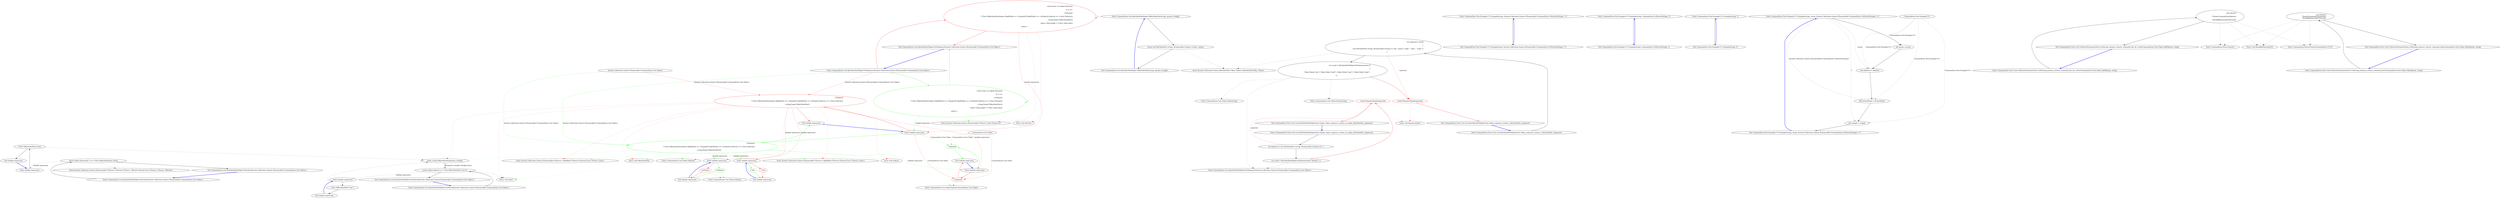 digraph  {
n43 [label="System.Collections.Generic.IEnumerable<CommandLine.Core.Token>", span=""];
n44 [label="CommandLine.Core.Token", span=""];
n0 [label="Entry CommandLine.Core.KeyValuePairHelper.ForSwitch(System.Collections.Generic.IEnumerable<CommandLine.Core.Token>)", span="10-10", cluster="CommandLine.Core.KeyValuePairHelper.ForSwitch(System.Collections.Generic.IEnumerable<CommandLine.Core.Token>)"];
n1 [label="return tokens.Select(t => t.Text.ToKeyValuePair(''true''));", span="13-13", cluster="CommandLine.Core.KeyValuePairHelper.ForSwitch(System.Collections.Generic.IEnumerable<CommandLine.Core.Token>)"];
n2 [label="Exit CommandLine.Core.KeyValuePairHelper.ForSwitch(System.Collections.Generic.IEnumerable<CommandLine.Core.Token>)", span="10-10", cluster="CommandLine.Core.KeyValuePairHelper.ForSwitch(System.Collections.Generic.IEnumerable<CommandLine.Core.Token>)"];
n3 [label="Entry Unk.Select", span="", cluster="Unk.Select"];
n4 [label="Entry lambda expression", span="13-13", cluster="lambda expression"];
n5 [label="t.Text.ToKeyValuePair(''true'')", span="13-13", cluster="lambda expression"];
n6 [label="Exit lambda expression", span="13-13", cluster="lambda expression"];
n7 [label="Entry string.ToKeyValuePair(params string[])", span="34-34", cluster="string.ToKeyValuePair(params string[])"];
n8 [label="Entry CommandLine.Core.KeyValuePairHelper.ForScalar(System.Collections.Generic.IEnumerable<CommandLine.Core.Token>)", span="16-16", cluster="CommandLine.Core.KeyValuePairHelper.ForScalar(System.Collections.Generic.IEnumerable<CommandLine.Core.Token>)"];
n9 [label="return tokens.Pairwise((f, s) => f.Text.ToKeyValuePair(s.Text));", span="19-19", cluster="CommandLine.Core.KeyValuePairHelper.ForScalar(System.Collections.Generic.IEnumerable<CommandLine.Core.Token>)"];
n10 [label="Exit CommandLine.Core.KeyValuePairHelper.ForScalar(System.Collections.Generic.IEnumerable<CommandLine.Core.Token>)", span="16-16", cluster="CommandLine.Core.KeyValuePairHelper.ForScalar(System.Collections.Generic.IEnumerable<CommandLine.Core.Token>)"];
n11 [label="Entry System.Collections.Generic.IEnumerable<TSource>.Pairwise<TSource, TResult>(System.Func<TSource, TSource, TResult>)", span="272-272", cluster="System.Collections.Generic.IEnumerable<TSource>.Pairwise<TSource, TResult>(System.Func<TSource, TSource, TResult>)"];
n12 [label="Entry lambda expression", span="19-19", cluster="lambda expression"];
n13 [label="f.Text.ToKeyValuePair(s.Text)", span="19-19", cluster="lambda expression"];
n14 [label="Exit lambda expression", span="19-19", cluster="lambda expression"];
n15 [label="Entry CommandLine.Core.KeyValuePairHelper.ForSequence(System.Collections.Generic.IEnumerable<CommandLine.Core.Token>)", span="22-22", cluster="CommandLine.Core.KeyValuePairHelper.ForSequence(System.Collections.Generic.IEnumerable<CommandLine.Core.Token>)"];
n16 [label="return from t in tokens.Pairwise(\r\n                (f, s) =>\r\n                        f.IsName()\r\n                            ? f.Text.ToKeyValuePair(tokens.SkipWhile(t => t.Equals(f)).TakeWhile(v => v.IsValue()).Select(x => x.Text).ToArray())\r\n                            : string.Empty.ToKeyValuePair())\r\n                   where t.Key.Length > 0 && t.Value.Any()\r\n                   select t;", span="25-31", cluster="CommandLine.Core.KeyValuePairHelper.ForSequence(System.Collections.Generic.IEnumerable<CommandLine.Core.Token>)", color=red, community=0];
n21 [label="f.IsName()\r\n                            ? f.Text.ToKeyValuePair(tokens.SkipWhile(t => t.Equals(f)).TakeWhile(v => v.IsValue()).Select(x => x.Text).ToArray())\r\n                            : string.Empty.ToKeyValuePair()", span="27-29", cluster="lambda expression", color=red, community=0];
n17 [label="Exit CommandLine.Core.KeyValuePairHelper.ForSequence(System.Collections.Generic.IEnumerable<CommandLine.Core.Token>)", span="22-22", cluster="CommandLine.Core.KeyValuePairHelper.ForSequence(System.Collections.Generic.IEnumerable<CommandLine.Core.Token>)"];
n18 [label="Entry Unk.Pairwise", span="", cluster="Unk.Pairwise"];
n19 [label="Entry System.Collections.Generic.IEnumerable<TSource>.Any<TSource>()", span="0-0", cluster="System.Collections.Generic.IEnumerable<TSource>.Any<TSource>()"];
n20 [label="Entry lambda expression", span="26-29", cluster="lambda expression"];
n29 [label="t.Equals(f)", span="28-28", cluster="lambda expression", color=red, community=0];
n22 [label="Exit lambda expression", span="26-29", cluster="lambda expression"];
n23 [label="Entry CommandLine.Core.Token.IsName()", span="68-68", cluster="CommandLine.Core.Token.IsName()"];
n24 [label="Entry System.Collections.Generic.IEnumerable<TSource>.SkipWhile<TSource>(System.Func<TSource, bool>)", span="0-0", cluster="System.Collections.Generic.IEnumerable<TSource>.SkipWhile<TSource>(System.Func<TSource, bool>)"];
n25 [label="Entry System.Collections.Generic.IEnumerable<TSource>.TakeWhile<TSource>(System.Func<TSource, bool>)", span="0-0", cluster="System.Collections.Generic.IEnumerable<TSource>.TakeWhile<TSource>(System.Func<TSource, bool>)"];
n26 [label="Entry Unk.ToArray", span="", cluster="Unk.ToArray"];
n27 [label="Entry Unk.ToKeyValuePair", span="", cluster="Unk.ToKeyValuePair"];
n28 [label="Entry lambda expression", span="28-28", cluster="lambda expression"];
n32 [label="Entry lambda expression", span="28-28", cluster="lambda expression"];
n36 [label="Entry lambda expression", span="28-28", cluster="lambda expression"];
n30 [label="Exit lambda expression", span="28-28", cluster="lambda expression"];
n31 [label="Entry CommandLine.Core.Token.Equals(CommandLine.Core.Token)", span="55-55", cluster="CommandLine.Core.Token.Equals(CommandLine.Core.Token)"];
n33 [label="v.IsValue()", span="28-28", cluster="lambda expression", color=red, community=0];
n34 [label="Exit lambda expression", span="28-28", cluster="lambda expression"];
n35 [label="Entry CommandLine.Core.Token.IsValue()", span="73-73", cluster="CommandLine.Core.Token.IsValue()"];
n37 [label="x.Text", span="28-28", cluster="lambda expression", color=red, community=0];
n38 [label="Exit lambda expression", span="28-28", cluster="lambda expression"];
n39 [label="Entry CommandLine.Core.KeyValuePairHelper.ToKeyValuePair(string, params string[])", span="34-34", cluster="CommandLine.Core.KeyValuePairHelper.ToKeyValuePair(string, params string[])"];
n40 [label="return new KeyValuePair<string, IEnumerable<string>>(value, values);", span="36-36", cluster="CommandLine.Core.KeyValuePairHelper.ToKeyValuePair(string, params string[])"];
n41 [label="Exit CommandLine.Core.KeyValuePairHelper.ToKeyValuePair(string, params string[])", span="34-34", cluster="CommandLine.Core.KeyValuePairHelper.ToKeyValuePair(string, params string[])"];
n42 [label="Entry System.Collections.Generic.KeyValuePair<TKey, TValue>.KeyValuePair(TKey, TValue)", span="0-0", cluster="System.Collections.Generic.KeyValuePair<TKey, TValue>.KeyValuePair(TKey, TValue)"];
d16 [label="return from t in tokens.Pairwise(\r\n                (f, s) =>\r\n                        f.IsName()\r\n                            ? f.Text.ToKeyValuePair(tokens.SkipWhile(t => t.Equals(f)).TakeWhile(v => v.IsValue()).Select(x => x.Text).ToArray())\r\n                            : string.Empty.ToKeyValuePair())\r\n                   where t.Key.Length > 0 && t.Value.Any()\r\n                   select t;", span="25-31", cluster="CommandLine.Core.KeyValuePairHelper.ForSequence(System.Collections.Generic.IEnumerable<CommandLine.Core.Token>)", color=green, community=0];
d21 [label="f.IsName()\r\n                            ? f.Text.ToKeyValuePair(tokens.SkipWhile(t => t.Equals(f)).TakeWhile(v => v.IsValue()).Select(x => x.Text).ToArray())\r\n                            : string.Empty.ToKeyValuePair()", span="27-29", cluster="lambda expression", color=green, community=0];
d29 [label="t.Equals(f)", span="28-28", cluster="lambda expression", color=green, community=0];
d33 [label="v.IsValue()", span="28-28", cluster="lambda expression", color=green, community=0];
d37 [label="x.Text", span="28-28", cluster="lambda expression", color=green, community=0];
m0_0 [label="Entry CommandLine.Tests.Unit.Core.KeyValuePairHelperTests.Empty_token_sequence_creates_an_empty_KeyValuePair_sequence()", span="12-12", cluster="CommandLine.Tests.Unit.Core.KeyValuePairHelperTests.Empty_token_sequence_creates_an_empty_KeyValuePair_sequence()", file="KeyValuePairHelperTests.cs"];
m0_1 [label="var expected = new KeyValuePair<string, IEnumerable<string>>[] { }", span="14-14", cluster="CommandLine.Tests.Unit.Core.KeyValuePairHelperTests.Empty_token_sequence_creates_an_empty_KeyValuePair_sequence()", file="KeyValuePairHelperTests.cs"];
m0_2 [label="var result = KeyValuePairHelper.ForSequence(new Token[] { })", span="16-16", cluster="CommandLine.Tests.Unit.Core.KeyValuePairHelperTests.Empty_token_sequence_creates_an_empty_KeyValuePair_sequence()", file="KeyValuePairHelperTests.cs"];
m0_3 [label="result.SequenceEqual(expected)", span="18-18", cluster="CommandLine.Tests.Unit.Core.KeyValuePairHelperTests.Empty_token_sequence_creates_an_empty_KeyValuePair_sequence()", color=red, community=0, file="KeyValuePairHelperTests.cs"];
m0_4 [label="Exit CommandLine.Tests.Unit.Core.KeyValuePairHelperTests.Empty_token_sequence_creates_an_empty_KeyValuePair_sequence()", span="12-12", cluster="CommandLine.Tests.Unit.Core.KeyValuePairHelperTests.Empty_token_sequence_creates_an_empty_KeyValuePair_sequence()", file="KeyValuePairHelperTests.cs"];
m0_13 [label="Entry CommandLine.Core.Token.Name(string)", span="19-19", cluster="CommandLine.Core.Token.Name(string)", file="KeyValuePairHelperTests.cs"];
m0_6 [label="Entry Unk.SequenceEqual", span="", cluster="Unk.SequenceEqual", file="KeyValuePairHelperTests.cs"];
m0_7 [label="Entry CommandLine.Tests.Unit.Core.KeyValuePairHelperTests.Token_sequence_creates_a_KeyValuePair_sequence()", span="22-22", cluster="CommandLine.Tests.Unit.Core.KeyValuePairHelperTests.Token_sequence_creates_a_KeyValuePair_sequence()", file="KeyValuePairHelperTests.cs"];
m0_8 [label="var expected = new[]\r\n                {\r\n                    new KeyValuePair<string, IEnumerable<string>>(''seq'', new[] {''seq0'', ''seq1'', ''seq2''})\r\n                }", span="24-27", cluster="CommandLine.Tests.Unit.Core.KeyValuePairHelperTests.Token_sequence_creates_a_KeyValuePair_sequence()", file="KeyValuePairHelperTests.cs"];
m0_9 [label="var result = KeyValuePairHelper.ForSequence(new []\r\n                {\r\n                    Token.Name(''seq''), Token.Value(''seq0''), Token.Value(''seq1''), Token.Value(''seq2'') \r\n                })", span="29-32", cluster="CommandLine.Tests.Unit.Core.KeyValuePairHelperTests.Token_sequence_creates_a_KeyValuePair_sequence()", file="KeyValuePairHelperTests.cs"];
m0_10 [label="result.SequenceEqual(expected)", span="34-34", cluster="CommandLine.Tests.Unit.Core.KeyValuePairHelperTests.Token_sequence_creates_a_KeyValuePair_sequence()", color=red, community=0, file="KeyValuePairHelperTests.cs"];
m0_11 [label="Exit CommandLine.Tests.Unit.Core.KeyValuePairHelperTests.Token_sequence_creates_a_KeyValuePair_sequence()", span="22-22", cluster="CommandLine.Tests.Unit.Core.KeyValuePairHelperTests.Token_sequence_creates_a_KeyValuePair_sequence()", file="KeyValuePairHelperTests.cs"];
m0_14 [label="Entry CommandLine.Core.Token.Value(string)", span="24-24", cluster="CommandLine.Core.Token.Value(string)", file="KeyValuePairHelperTests.cs"];
m0_5 [label="Entry CommandLine.Core.KeyValuePairHelper.ForSequence(System.Collections.Generic.IEnumerable<CommandLine.Core.Token>)", span="22-22", cluster="CommandLine.Core.KeyValuePairHelper.ForSequence(System.Collections.Generic.IEnumerable<CommandLine.Core.Token>)", file="KeyValuePairHelperTests.cs"];
m2_6 [label="Entry CommandLine.Text.Example<T>.Example(string, System.Collections.Generic.IEnumerable<CommandLine.UnParserSettings>, T)", span="22-22", cluster="CommandLine.Text.Example<T>.Example(string, System.Collections.Generic.IEnumerable<CommandLine.UnParserSettings>, T)", file="UnParserExtensions.cs"];
m2_7 [label="Exit CommandLine.Text.Example<T>.Example(string, System.Collections.Generic.IEnumerable<CommandLine.UnParserSettings>, T)", span="22-22", cluster="CommandLine.Text.Example<T>.Example(string, System.Collections.Generic.IEnumerable<CommandLine.UnParserSettings>, T)", file="UnParserExtensions.cs"];
m2_8 [label="Entry CommandLine.Text.Example<T>.Example(string, CommandLine.UnParserSettings, T)", span="27-27", cluster="CommandLine.Text.Example<T>.Example(string, CommandLine.UnParserSettings, T)", file="UnParserExtensions.cs"];
m2_9 [label="Exit CommandLine.Text.Example<T>.Example(string, CommandLine.UnParserSettings, T)", span="27-27", cluster="CommandLine.Text.Example<T>.Example(string, CommandLine.UnParserSettings, T)", file="UnParserExtensions.cs"];
m2_10 [label="Entry CommandLine.Text.Example<T>.Example(string, T)", span="32-32", cluster="CommandLine.Text.Example<T>.Example(string, T)", file="UnParserExtensions.cs"];
m2_11 [label="Exit CommandLine.Text.Example<T>.Example(string, T)", span="32-32", cluster="CommandLine.Text.Example<T>.Example(string, T)", file="UnParserExtensions.cs"];
m2_0 [label="Entry CommandLine.Text.Example<T>.Example(string, string, System.Collections.Generic.IEnumerable<CommandLine.UnParserSettings>, T)", span="14-14", cluster="CommandLine.Text.Example<T>.Example(string, string, System.Collections.Generic.IEnumerable<CommandLine.UnParserSettings>, T)", file="UnParserExtensions.cs"];
m2_1 [label="this.group = group", span="16-16", cluster="CommandLine.Text.Example<T>.Example(string, string, System.Collections.Generic.IEnumerable<CommandLine.UnParserSettings>, T)", file="UnParserExtensions.cs"];
m2_2 [label="this.helpText = helpText", span="17-17", cluster="CommandLine.Text.Example<T>.Example(string, string, System.Collections.Generic.IEnumerable<CommandLine.UnParserSettings>, T)", file="UnParserExtensions.cs"];
m2_3 [label="this.formatStyles = formatStyles", span="18-18", cluster="CommandLine.Text.Example<T>.Example(string, string, System.Collections.Generic.IEnumerable<CommandLine.UnParserSettings>, T)", file="UnParserExtensions.cs"];
m2_4 [label="this.sample = sample", span="19-19", cluster="CommandLine.Text.Example<T>.Example(string, string, System.Collections.Generic.IEnumerable<CommandLine.UnParserSettings>, T)", file="UnParserExtensions.cs"];
m2_5 [label="Exit CommandLine.Text.Example<T>.Example(string, string, System.Collections.Generic.IEnumerable<CommandLine.UnParserSettings>, T)", span="14-14", cluster="CommandLine.Text.Example<T>.Example(string, string, System.Collections.Generic.IEnumerable<CommandLine.UnParserSettings>, T)", file="UnParserExtensions.cs"];
m2_12 [label="CommandLine.Text.Example<T>", span="", file="UnParserExtensions.cs"];
m3_4 [label="Entry CommandLine.Parser.FormatCommandLine<T>(T)", span="24-24", cluster="CommandLine.Parser.FormatCommandLine<T>(T)", file="UnParserExtensionsTests.cs"];
m3_3 [label="Entry CommandLine.Parser.Parser()", span="26-26", cluster="CommandLine.Parser.Parser()", file="UnParserExtensionsTests.cs"];
m3_6 [label="Entry CommandLine.Tests.Unit.UnParserExtensionsTests.UnParsing_instance_returns_command_line_for_verbs(CommandLine.Tests.Fakes.AddOptions, string)", span="30-30", cluster="CommandLine.Tests.Unit.UnParserExtensionsTests.UnParsing_instance_returns_command_line_for_verbs(CommandLine.Tests.Fakes.AddOptions, string)", file="UnParserExtensionsTests.cs"];
m3_7 [label="new Parser()\r\n                .FormatCommandLine(options)\r\n                .ShouldBeEquivalentTo(result)", span="32-34", cluster="CommandLine.Tests.Unit.UnParserExtensionsTests.UnParsing_instance_returns_command_line_for_verbs(CommandLine.Tests.Fakes.AddOptions, string)", file="UnParserExtensionsTests.cs"];
m3_8 [label="Exit CommandLine.Tests.Unit.UnParserExtensionsTests.UnParsing_instance_returns_command_line_for_verbs(CommandLine.Tests.Fakes.AddOptions, string)", span="30-30", cluster="CommandLine.Tests.Unit.UnParserExtensionsTests.UnParsing_instance_returns_command_line_for_verbs(CommandLine.Tests.Fakes.AddOptions, string)", file="UnParserExtensionsTests.cs"];
m3_0 [label="Entry CommandLine.Tests.Unit.UnParserExtensionsTests.UnParsing_instance_returns_command_line(CommandLine.Tests.Fakes.FakeOptions, string)", span="21-21", cluster="CommandLine.Tests.Unit.UnParserExtensionsTests.UnParsing_instance_returns_command_line(CommandLine.Tests.Fakes.FakeOptions, string)", file="UnParserExtensionsTests.cs"];
m3_1 [label="new Parser()\r                .FormatCommandLine(options)\r                .ShouldBeEquivalentTo(result)", span="23-25", cluster="CommandLine.Tests.Unit.UnParserExtensionsTests.UnParsing_instance_returns_command_line(CommandLine.Tests.Fakes.FakeOptions, string)", file="UnParserExtensionsTests.cs"];
m3_2 [label="Exit CommandLine.Tests.Unit.UnParserExtensionsTests.UnParsing_instance_returns_command_line(CommandLine.Tests.Fakes.FakeOptions, string)", span="21-21", cluster="CommandLine.Tests.Unit.UnParserExtensionsTests.UnParsing_instance_returns_command_line(CommandLine.Tests.Fakes.FakeOptions, string)", file="UnParserExtensionsTests.cs"];
m3_5 [label="Entry Unk.ShouldBeEquivalentTo", span="", cluster="Unk.ShouldBeEquivalentTo", file="UnParserExtensionsTests.cs"];
n43 -> n21  [key=1, style=dashed, color=red, label="System.Collections.Generic.IEnumerable<CommandLine.Core.Token>"];
n43 -> d21  [key=1, style=dashed, color=green, label="System.Collections.Generic.IEnumerable<CommandLine.Core.Token>"];
n44 -> n29  [key=1, style=dashed, color=red, label="CommandLine.Core.Token"];
n44 -> d29  [key=1, style=dashed, color=green, label="CommandLine.Core.Token"];
n0 -> n1  [key=0, style=solid];
n1 -> n2  [key=0, style=solid];
n1 -> n3  [key=2, style=dotted];
n1 -> n4  [key=1, style=dashed, color=darkseagreen4, label="lambda expression"];
n2 -> n0  [key=0, style=bold, color=blue];
n4 -> n5  [key=0, style=solid];
n5 -> n6  [key=0, style=solid];
n5 -> n7  [key=2, style=dotted];
n6 -> n4  [key=0, style=bold, color=blue];
n7 -> n1  [key=3, color=darkorchid, style=bold, label="Parameter variable string[] values"];
n8 -> n9  [key=0, style=solid];
n9 -> n10  [key=0, style=solid];
n9 -> n11  [key=2, style=dotted];
n9 -> n12  [key=1, style=dashed, color=darkseagreen4, label="lambda expression"];
n10 -> n8  [key=0, style=bold, color=blue];
n12 -> n13  [key=0, style=solid];
n13 -> n14  [key=0, style=solid];
n13 -> n7  [key=2, style=dotted];
n14 -> n12  [key=0, style=bold, color=blue];
n15 -> n16  [key=0, style=solid, color=red];
n15 -> n21  [key=1, style=dashed, color=red, label="System.Collections.Generic.IEnumerable<CommandLine.Core.Token>"];
n15 -> d16  [key=0, style=solid, color=green];
n15 -> d21  [key=1, style=dashed, color=green, label="System.Collections.Generic.IEnumerable<CommandLine.Core.Token>"];
n16 -> n17  [key=0, style=solid, color=red];
n16 -> n18  [key=2, style=dotted, color=red];
n16 -> n19  [key=2, style=dotted, color=red];
n16 -> n20  [key=1, style=dashed, color=red, label="lambda expression"];
n16 -> n16  [key=1, style=dashed, color=red, label=t];
n21 -> n22  [key=0, style=solid, color=red];
n21 -> n23  [key=2, style=dotted, color=red];
n21 -> n24  [key=2, style=dotted, color=red];
n21 -> n25  [key=2, style=dotted, color=red];
n21 -> n3  [key=2, style=dotted, color=red];
n21 -> n26  [key=2, style=dotted, color=red];
n21 -> n27  [key=2, style=dotted, color=red];
n21 -> n7  [key=2, style=dotted, color=red];
n21 -> n28  [key=1, style=dashed, color=red, label="lambda expression"];
n21 -> n32  [key=1, style=dashed, color=red, label="lambda expression"];
n21 -> n36  [key=1, style=dashed, color=red, label="lambda expression"];
n17 -> n15  [key=0, style=bold, color=blue];
n20 -> n21  [key=0, style=solid, color=red];
n20 -> n29  [key=1, style=dashed, color=red, label="CommandLine.Core.Token"];
n20 -> d21  [key=0, style=solid, color=green];
n20 -> d29  [key=1, style=dashed, color=green, label="CommandLine.Core.Token"];
n29 -> n30  [key=0, style=solid, color=red];
n29 -> n31  [key=2, style=dotted, color=red];
n22 -> n20  [key=0, style=bold, color=blue];
n28 -> n29  [key=0, style=solid, color=red];
n28 -> d29  [key=0, style=solid, color=green];
n32 -> n33  [key=0, style=solid, color=red];
n32 -> d33  [key=0, style=solid, color=green];
n36 -> n37  [key=0, style=solid, color=red];
n36 -> d37  [key=0, style=solid, color=green];
n30 -> n28  [key=0, style=bold, color=blue];
n33 -> n34  [key=0, style=solid, color=red];
n33 -> n35  [key=2, style=dotted, color=red];
n34 -> n32  [key=0, style=bold, color=blue];
n37 -> n38  [key=0, style=solid, color=red];
n38 -> n36  [key=0, style=bold, color=blue];
n39 -> n40  [key=0, style=solid];
n40 -> n41  [key=0, style=solid];
n40 -> n42  [key=2, style=dotted];
n41 -> n39  [key=0, style=bold, color=blue];
d16 -> d16  [key=1, style=dashed, color=green, label=t];
d16 -> n17  [key=0, style=solid, color=green];
d16 -> n18  [key=2, style=dotted, color=green];
d16 -> n19  [key=2, style=dotted, color=green];
d16 -> n20  [key=1, style=dashed, color=green, label="lambda expression"];
d21 -> n22  [key=0, style=solid, color=green];
d21 -> n23  [key=2, style=dotted, color=green];
d21 -> n24  [key=2, style=dotted, color=green];
d21 -> n25  [key=2, style=dotted, color=green];
d21 -> n3  [key=2, style=dotted, color=green];
d21 -> n26  [key=2, style=dotted, color=green];
d21 -> n27  [key=2, style=dotted, color=green];
d21 -> n7  [key=2, style=dotted, color=green];
d21 -> n28  [key=1, style=dashed, color=green, label="lambda expression"];
d21 -> n32  [key=1, style=dashed, color=green, label="lambda expression"];
d21 -> n36  [key=1, style=dashed, color=green, label="lambda expression"];
d29 -> n30  [key=0, style=solid, color=green];
d29 -> n31  [key=2, style=dotted, color=green];
d33 -> n34  [key=0, style=solid, color=green];
d33 -> n35  [key=2, style=dotted, color=green];
d37 -> n38  [key=0, style=solid, color=green];
m0_0 -> m0_1  [key=0, style=solid];
m0_1 -> m0_2  [key=0, style=solid];
m0_1 -> m0_3  [key=1, style=dashed, color=red, label=expected];
m0_2 -> m0_3  [key=0, style=solid, color=red];
m0_2 -> m0_5  [key=2, style=dotted];
m0_3 -> m0_4  [key=0, style=solid, color=red];
m0_3 -> m0_6  [key=2, style=dotted, color=red];
m0_4 -> m0_0  [key=0, style=bold, color=blue];
m0_7 -> m0_8  [key=0, style=solid];
m0_8 -> m0_9  [key=0, style=solid];
m0_8 -> n42  [key=2, style=dotted];
m0_8 -> m0_10  [key=1, style=dashed, color=red, label=expected];
m0_9 -> m0_10  [key=0, style=solid, color=red];
m0_9 -> m0_13  [key=2, style=dotted];
m0_9 -> m0_14  [key=2, style=dotted];
m0_9 -> m0_5  [key=2, style=dotted];
m0_10 -> m0_11  [key=0, style=solid, color=red];
m0_10 -> m0_6  [key=2, style=dotted, color=red];
m0_11 -> m0_7  [key=0, style=bold, color=blue];
m2_6 -> m2_7  [key=0, style=solid];
m2_7 -> m2_6  [key=0, style=bold, color=blue];
m2_8 -> m2_9  [key=0, style=solid];
m2_9 -> m2_8  [key=0, style=bold, color=blue];
m2_10 -> m2_11  [key=0, style=solid];
m2_11 -> m2_10  [key=0, style=bold, color=blue];
m2_0 -> m2_1  [key=0, style=solid];
m2_0 -> m2_2  [key=1, style=dashed, color=darkseagreen4, label=string];
m2_0 -> m2_3  [key=1, style=dashed, color=darkseagreen4, label="System.Collections.Generic.IEnumerable<CommandLine.UnParserSettings>"];
m2_0 -> m2_4  [key=1, style=dashed, color=darkseagreen4, label=T];
m2_1 -> m2_2  [key=0, style=solid];
m2_2 -> m2_3  [key=0, style=solid];
m2_3 -> m2_4  [key=0, style=solid];
m2_4 -> m2_5  [key=0, style=solid];
m2_5 -> m2_0  [key=0, style=bold, color=blue];
m2_12 -> m2_1  [key=1, style=dashed, color=darkseagreen4, label="CommandLine.Text.Example<T>"];
m2_12 -> m2_2  [key=1, style=dashed, color=darkseagreen4, label="CommandLine.Text.Example<T>"];
m2_12 -> m2_3  [key=1, style=dashed, color=darkseagreen4, label="CommandLine.Text.Example<T>"];
m2_12 -> m2_4  [key=1, style=dashed, color=darkseagreen4, label="CommandLine.Text.Example<T>"];
m3_6 -> m3_7  [key=0, style=solid];
m3_7 -> m3_8  [key=0, style=solid];
m3_7 -> m3_3  [key=2, style=dotted];
m3_7 -> m3_4  [key=2, style=dotted];
m3_7 -> m3_5  [key=2, style=dotted];
m3_8 -> m3_6  [key=0, style=bold, color=blue];
m3_0 -> m3_1  [key=0, style=solid];
m3_1 -> m3_2  [key=0, style=solid];
m3_1 -> m3_3  [key=2, style=dotted];
m3_1 -> m3_4  [key=2, style=dotted];
m3_1 -> m3_5  [key=2, style=dotted];
m3_2 -> m3_0  [key=0, style=bold, color=blue];
}
